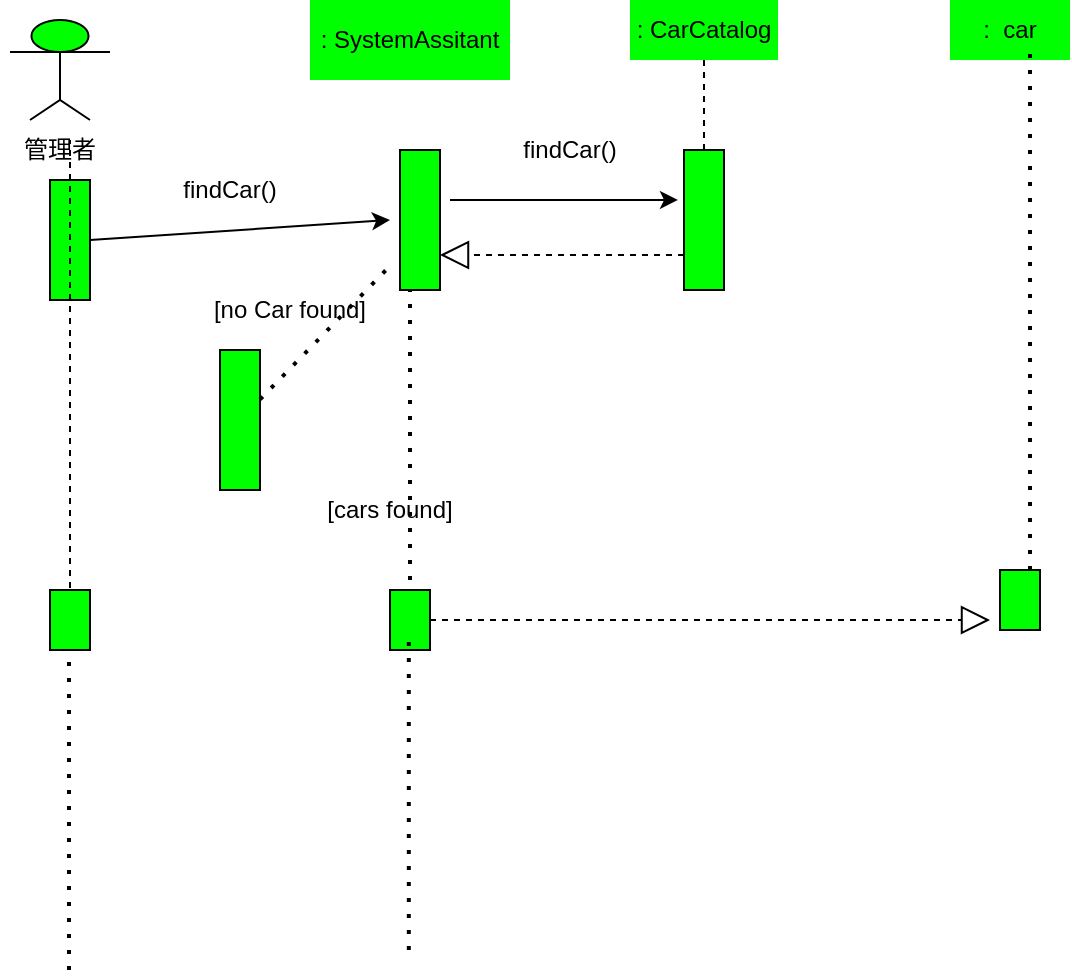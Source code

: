<mxfile version="22.1.11" type="google">
  <diagram name="第 1 页" id="bqjFycA_bWMykfGMcf2n">
    <mxGraphModel grid="1" page="1" gridSize="10" guides="1" tooltips="1" connect="1" arrows="1" fold="1" pageScale="1" pageWidth="827" pageHeight="1169" math="0" shadow="0">
      <root>
        <mxCell id="0" />
        <mxCell id="1" parent="0" />
        <mxCell id="n6OKS5SeyEPI8-EwVOu3-11" value="" style="rounded=0;whiteSpace=wrap;html=1;rotation=90;fillColor=#00FF00;" vertex="1" parent="1">
          <mxGeometry x="90" y="230" width="60" height="20" as="geometry" />
        </mxCell>
        <mxCell id="n6OKS5SeyEPI8-EwVOu3-10" value="" style="endArrow=none;dashed=1;html=1;rounded=0;" edge="1" parent="1">
          <mxGeometry width="50" height="50" relative="1" as="geometry">
            <mxPoint x="120" y="420" as="sourcePoint" />
            <mxPoint x="120" y="190" as="targetPoint" />
          </mxGeometry>
        </mxCell>
        <mxCell id="n6OKS5SeyEPI8-EwVOu3-12" value="" style="rounded=0;whiteSpace=wrap;html=1;fillColor=#00FF00;rotation=90;" vertex="1" parent="1">
          <mxGeometry x="105" y="420" width="30" height="20" as="geometry" />
        </mxCell>
        <mxCell id="n6OKS5SeyEPI8-EwVOu3-17" value="" style="group" connectable="0" vertex="1" parent="1">
          <mxGeometry x="90" y="130" width="50" height="40" as="geometry" />
        </mxCell>
        <mxCell id="n6OKS5SeyEPI8-EwVOu3-15" value="" style="group" connectable="0" vertex="1" parent="n6OKS5SeyEPI8-EwVOu3-17">
          <mxGeometry width="50" height="40" as="geometry" />
        </mxCell>
        <mxCell id="n6OKS5SeyEPI8-EwVOu3-1" value="" style="ellipse;whiteSpace=wrap;html=1;container=0;fillColor=#00FF00;" vertex="1" parent="n6OKS5SeyEPI8-EwVOu3-15">
          <mxGeometry x="10.714" width="28.571" height="16" as="geometry" />
        </mxCell>
        <mxCell id="n6OKS5SeyEPI8-EwVOu3-2" value="" style="endArrow=none;html=1;rounded=0;" edge="1" parent="n6OKS5SeyEPI8-EwVOu3-15">
          <mxGeometry width="50" height="50" relative="1" as="geometry">
            <mxPoint y="16" as="sourcePoint" />
            <mxPoint x="50" y="16" as="targetPoint" />
          </mxGeometry>
        </mxCell>
        <mxCell id="n6OKS5SeyEPI8-EwVOu3-3" value="" style="endArrow=none;html=1;rounded=0;" edge="1" parent="n6OKS5SeyEPI8-EwVOu3-15">
          <mxGeometry width="50" height="50" relative="1" as="geometry">
            <mxPoint x="25" y="40" as="sourcePoint" />
            <mxPoint x="25" y="16" as="targetPoint" />
            <Array as="points" />
          </mxGeometry>
        </mxCell>
        <mxCell id="n6OKS5SeyEPI8-EwVOu3-16" value="" style="endArrow=none;html=1;rounded=0;" edge="1" parent="n6OKS5SeyEPI8-EwVOu3-17">
          <mxGeometry width="50" height="50" relative="1" as="geometry">
            <mxPoint x="10" y="50" as="sourcePoint" />
            <mxPoint x="40" y="50" as="targetPoint" />
            <Array as="points">
              <mxPoint x="25" y="40" />
            </Array>
          </mxGeometry>
        </mxCell>
        <mxCell id="n6OKS5SeyEPI8-EwVOu3-19" value=": SystemAssitant" style="text;html=1;strokeColor=none;fillColor=#00FF00;align=center;verticalAlign=middle;whiteSpace=wrap;rounded=0;" vertex="1" parent="1">
          <mxGeometry x="240" y="120" width="100" height="40" as="geometry" />
        </mxCell>
        <mxCell id="n6OKS5SeyEPI8-EwVOu3-21" value="" style="endArrow=classic;html=1;rounded=0;exitX=0.5;exitY=0;exitDx=0;exitDy=0;" edge="1" parent="1" source="n6OKS5SeyEPI8-EwVOu3-11">
          <mxGeometry width="50" height="50" relative="1" as="geometry">
            <mxPoint x="220" y="265" as="sourcePoint" />
            <mxPoint x="280" y="230" as="targetPoint" />
          </mxGeometry>
        </mxCell>
        <mxCell id="n6OKS5SeyEPI8-EwVOu3-20" value="" style="rounded=0;whiteSpace=wrap;html=1;rotation=90;fillColor=#00FF00;" vertex="1" parent="1">
          <mxGeometry x="260" y="220" width="70" height="20" as="geometry" />
        </mxCell>
        <mxCell id="n6OKS5SeyEPI8-EwVOu3-29" value="" style="rounded=0;whiteSpace=wrap;html=1;rotation=90;fillColor=#00FF00;" vertex="1" parent="1">
          <mxGeometry x="170" y="320" width="70" height="20" as="geometry" />
        </mxCell>
        <mxCell id="n6OKS5SeyEPI8-EwVOu3-35" value="" style="endArrow=none;dashed=1;html=1;rounded=0;entryX=0.5;entryY=1;entryDx=0;entryDy=0;" edge="1" parent="1" target="n6OKS5SeyEPI8-EwVOu3-34">
          <mxGeometry width="50" height="50" relative="1" as="geometry">
            <mxPoint x="290" y="430" as="sourcePoint" />
            <mxPoint x="290" y="160" as="targetPoint" />
          </mxGeometry>
        </mxCell>
        <mxCell id="n6OKS5SeyEPI8-EwVOu3-34" value="" style="rounded=0;whiteSpace=wrap;html=1;fillColor=#00FF00;rotation=90;" vertex="1" parent="1">
          <mxGeometry x="275" y="420" width="30" height="20" as="geometry" />
        </mxCell>
        <mxCell id="n6OKS5SeyEPI8-EwVOu3-36" value=": CarCatalog" style="text;html=1;strokeColor=none;fillColor=#00FF00;align=center;verticalAlign=middle;whiteSpace=wrap;rounded=0;" vertex="1" parent="1">
          <mxGeometry x="400" y="120" width="74" height="30" as="geometry" />
        </mxCell>
        <mxCell id="n6OKS5SeyEPI8-EwVOu3-37" value="" style="rounded=0;whiteSpace=wrap;html=1;rotation=90;fillColor=#00FF00;" vertex="1" parent="1">
          <mxGeometry x="402" y="220" width="70" height="20" as="geometry" />
        </mxCell>
        <mxCell id="n6OKS5SeyEPI8-EwVOu3-38" value="" style="endArrow=none;dashed=1;html=1;rounded=0;entryX=0.5;entryY=1;entryDx=0;entryDy=0;exitX=0;exitY=0.5;exitDx=0;exitDy=0;" edge="1" parent="1" source="n6OKS5SeyEPI8-EwVOu3-37" target="n6OKS5SeyEPI8-EwVOu3-36">
          <mxGeometry width="50" height="50" relative="1" as="geometry">
            <mxPoint x="470" y="210" as="sourcePoint" />
            <mxPoint x="450" y="160" as="targetPoint" />
          </mxGeometry>
        </mxCell>
        <mxCell id="n6OKS5SeyEPI8-EwVOu3-39" value="" style="endArrow=classic;html=1;rounded=0;entryX=0.357;entryY=1.15;entryDx=0;entryDy=0;entryPerimeter=0;" edge="1" parent="1" target="n6OKS5SeyEPI8-EwVOu3-37">
          <mxGeometry width="50" height="50" relative="1" as="geometry">
            <mxPoint x="310" y="220" as="sourcePoint" />
            <mxPoint x="360" y="170" as="targetPoint" />
          </mxGeometry>
        </mxCell>
        <mxCell id="n6OKS5SeyEPI8-EwVOu3-45" value="" style="endArrow=block;dashed=1;endFill=0;endSize=12;html=1;rounded=0;entryX=0.75;entryY=0;entryDx=0;entryDy=0;exitX=0.75;exitY=1;exitDx=0;exitDy=0;fillColor=#1A1A1A;" edge="1" parent="1" source="n6OKS5SeyEPI8-EwVOu3-37" target="n6OKS5SeyEPI8-EwVOu3-20">
          <mxGeometry width="160" relative="1" as="geometry">
            <mxPoint x="360" y="280" as="sourcePoint" />
            <mxPoint x="520" y="280" as="targetPoint" />
          </mxGeometry>
        </mxCell>
        <mxCell id="n6OKS5SeyEPI8-EwVOu3-46" value=":&amp;nbsp; car" style="text;html=1;strokeColor=none;fillColor=#00FF00;align=center;verticalAlign=middle;whiteSpace=wrap;rounded=0;" vertex="1" parent="1">
          <mxGeometry x="560" y="120" width="60" height="30" as="geometry" />
        </mxCell>
        <mxCell id="n6OKS5SeyEPI8-EwVOu3-51" value="" style="rounded=0;whiteSpace=wrap;html=1;fillColor=#00FF00;rotation=90;" vertex="1" parent="1">
          <mxGeometry x="580" y="410" width="30" height="20" as="geometry" />
        </mxCell>
        <mxCell id="n6OKS5SeyEPI8-EwVOu3-53" value="" style="endArrow=none;dashed=1;html=1;dashPattern=1 3;strokeWidth=2;rounded=0;entryX=0.5;entryY=1;entryDx=0;entryDy=0;" edge="1" parent="1">
          <mxGeometry width="50" height="50" relative="1" as="geometry">
            <mxPoint x="600" y="405" as="sourcePoint" />
            <mxPoint x="600" y="145" as="targetPoint" />
          </mxGeometry>
        </mxCell>
        <mxCell id="n6OKS5SeyEPI8-EwVOu3-55" value="管理者" style="text;html=1;strokeColor=none;fillColor=none;align=center;verticalAlign=middle;whiteSpace=wrap;rounded=0;" vertex="1" parent="1">
          <mxGeometry x="85" y="180" width="60" height="30" as="geometry" />
        </mxCell>
        <mxCell id="n6OKS5SeyEPI8-EwVOu3-56" value="findCar()" style="text;html=1;strokeColor=none;fillColor=none;align=center;verticalAlign=middle;whiteSpace=wrap;rounded=0;" vertex="1" parent="1">
          <mxGeometry x="170" y="200" width="60" height="30" as="geometry" />
        </mxCell>
        <mxCell id="n6OKS5SeyEPI8-EwVOu3-58" value="findCar()" style="text;html=1;strokeColor=none;fillColor=none;align=center;verticalAlign=middle;whiteSpace=wrap;rounded=0;" vertex="1" parent="1">
          <mxGeometry x="340" y="180" width="60" height="30" as="geometry" />
        </mxCell>
        <mxCell id="n6OKS5SeyEPI8-EwVOu3-59" value="[cars found]" style="text;html=1;strokeColor=none;fillColor=none;align=center;verticalAlign=middle;whiteSpace=wrap;rounded=0;" vertex="1" parent="1">
          <mxGeometry x="240" y="360" width="80" height="30" as="geometry" />
        </mxCell>
        <mxCell id="n6OKS5SeyEPI8-EwVOu3-61" value="" style="endArrow=none;dashed=1;html=1;dashPattern=1 3;strokeWidth=2;rounded=0;entryX=0.843;entryY=1.3;entryDx=0;entryDy=0;entryPerimeter=0;" edge="1" parent="1" source="n6OKS5SeyEPI8-EwVOu3-29" target="n6OKS5SeyEPI8-EwVOu3-20">
          <mxGeometry width="50" height="50" relative="1" as="geometry">
            <mxPoint x="260" y="310" as="sourcePoint" />
            <mxPoint x="310" y="260" as="targetPoint" />
          </mxGeometry>
        </mxCell>
        <mxCell id="n6OKS5SeyEPI8-EwVOu3-62" value="[no Car found]" style="text;html=1;strokeColor=none;fillColor=none;align=center;verticalAlign=middle;whiteSpace=wrap;rounded=0;" vertex="1" parent="1">
          <mxGeometry x="185" y="260" width="90" height="30" as="geometry" />
        </mxCell>
        <mxCell id="n6OKS5SeyEPI8-EwVOu3-65" value="" style="endArrow=none;dashed=1;html=1;dashPattern=1 3;strokeWidth=2;rounded=0;entryX=1;entryY=0.75;entryDx=0;entryDy=0;" edge="1" parent="1" target="n6OKS5SeyEPI8-EwVOu3-20">
          <mxGeometry width="50" height="50" relative="1" as="geometry">
            <mxPoint x="290" y="410" as="sourcePoint" />
            <mxPoint x="400" y="260" as="targetPoint" />
          </mxGeometry>
        </mxCell>
        <mxCell id="n6OKS5SeyEPI8-EwVOu3-69" value="" style="endArrow=none;dashed=1;html=1;dashPattern=1 3;strokeWidth=2;rounded=0;entryX=1;entryY=0.75;entryDx=0;entryDy=0;" edge="1" parent="1">
          <mxGeometry width="50" height="50" relative="1" as="geometry">
            <mxPoint x="119.5" y="605" as="sourcePoint" />
            <mxPoint x="119.5" y="450" as="targetPoint" />
          </mxGeometry>
        </mxCell>
        <mxCell id="n6OKS5SeyEPI8-EwVOu3-71" value="" style="endArrow=none;dashed=1;html=1;dashPattern=1 3;strokeWidth=2;rounded=0;entryX=1;entryY=0.75;entryDx=0;entryDy=0;" edge="1" parent="1">
          <mxGeometry width="50" height="50" relative="1" as="geometry">
            <mxPoint x="289.41" y="595" as="sourcePoint" />
            <mxPoint x="289.41" y="440" as="targetPoint" />
          </mxGeometry>
        </mxCell>
        <mxCell id="n6OKS5SeyEPI8-EwVOu3-72" value="" style="endArrow=block;dashed=1;endFill=0;endSize=12;html=1;rounded=0;" edge="1" parent="1">
          <mxGeometry width="160" relative="1" as="geometry">
            <mxPoint x="300" y="430" as="sourcePoint" />
            <mxPoint x="580" y="430" as="targetPoint" />
          </mxGeometry>
        </mxCell>
      </root>
    </mxGraphModel>
  </diagram>
</mxfile>
